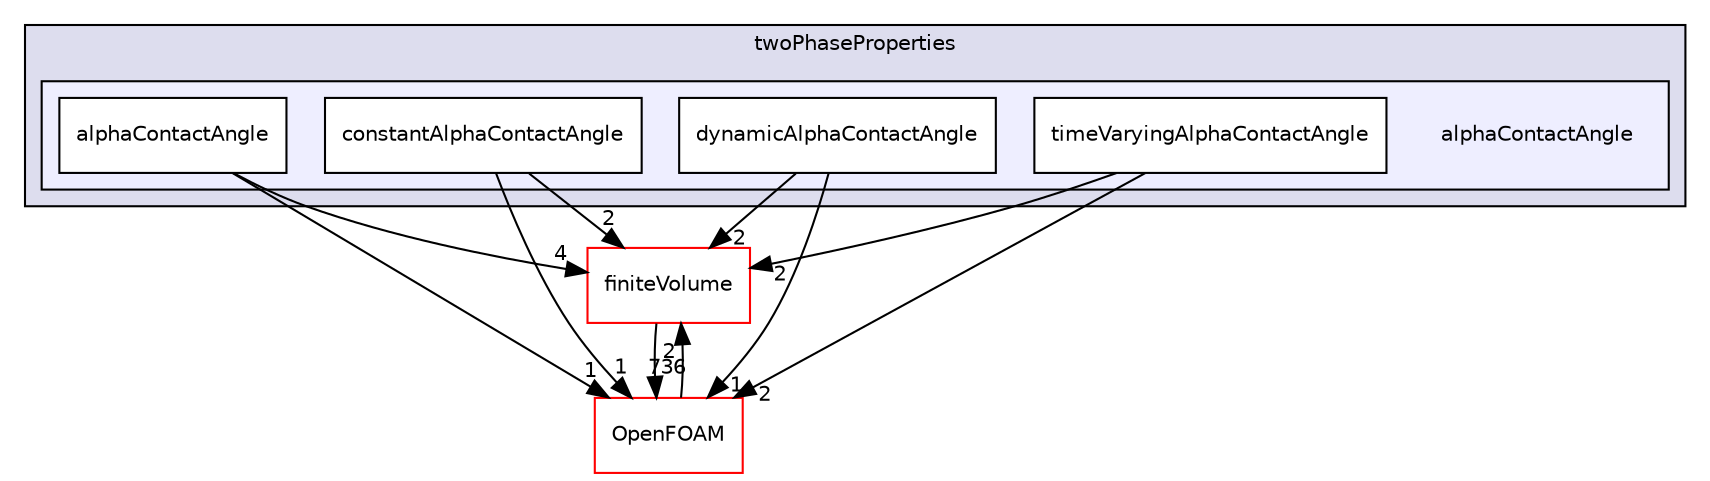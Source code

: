 digraph "src/transportModels/twoPhaseProperties/alphaContactAngle" {
  bgcolor=transparent;
  compound=true
  node [ fontsize="10", fontname="Helvetica"];
  edge [ labelfontsize="10", labelfontname="Helvetica"];
  subgraph clusterdir_3019d983b5a7602720418391e329a496 {
    graph [ bgcolor="#ddddee", pencolor="black", label="twoPhaseProperties" fontname="Helvetica", fontsize="10", URL="dir_3019d983b5a7602720418391e329a496.html"]
  subgraph clusterdir_b1ba5e17089ce8977fd49ed0dea41c50 {
    graph [ bgcolor="#eeeeff", pencolor="black", label="" URL="dir_b1ba5e17089ce8977fd49ed0dea41c50.html"];
    dir_b1ba5e17089ce8977fd49ed0dea41c50 [shape=plaintext label="alphaContactAngle"];
    dir_ac396c7ec5717b974fc19f96732d633c [shape=box label="alphaContactAngle" color="black" fillcolor="white" style="filled" URL="dir_ac396c7ec5717b974fc19f96732d633c.html"];
    dir_2ca00f793967543898d3eb328cb526df [shape=box label="constantAlphaContactAngle" color="black" fillcolor="white" style="filled" URL="dir_2ca00f793967543898d3eb328cb526df.html"];
    dir_38cc09aa106bbc9cba220356cb7f297c [shape=box label="dynamicAlphaContactAngle" color="black" fillcolor="white" style="filled" URL="dir_38cc09aa106bbc9cba220356cb7f297c.html"];
    dir_09cdfa7806b674e29ae1fef61f2e640a [shape=box label="timeVaryingAlphaContactAngle" color="black" fillcolor="white" style="filled" URL="dir_09cdfa7806b674e29ae1fef61f2e640a.html"];
  }
  }
  dir_9bd15774b555cf7259a6fa18f99fe99b [shape=box label="finiteVolume" color="red" URL="dir_9bd15774b555cf7259a6fa18f99fe99b.html"];
  dir_c5473ff19b20e6ec4dfe5c310b3778a8 [shape=box label="OpenFOAM" color="red" URL="dir_c5473ff19b20e6ec4dfe5c310b3778a8.html"];
  dir_ac396c7ec5717b974fc19f96732d633c->dir_9bd15774b555cf7259a6fa18f99fe99b [headlabel="4", labeldistance=1.5 headhref="dir_002956_000894.html"];
  dir_ac396c7ec5717b974fc19f96732d633c->dir_c5473ff19b20e6ec4dfe5c310b3778a8 [headlabel="1", labeldistance=1.5 headhref="dir_002956_001888.html"];
  dir_9bd15774b555cf7259a6fa18f99fe99b->dir_c5473ff19b20e6ec4dfe5c310b3778a8 [headlabel="736", labeldistance=1.5 headhref="dir_000894_001888.html"];
  dir_2ca00f793967543898d3eb328cb526df->dir_9bd15774b555cf7259a6fa18f99fe99b [headlabel="2", labeldistance=1.5 headhref="dir_002961_000894.html"];
  dir_2ca00f793967543898d3eb328cb526df->dir_c5473ff19b20e6ec4dfe5c310b3778a8 [headlabel="1", labeldistance=1.5 headhref="dir_002961_001888.html"];
  dir_09cdfa7806b674e29ae1fef61f2e640a->dir_9bd15774b555cf7259a6fa18f99fe99b [headlabel="2", labeldistance=1.5 headhref="dir_002963_000894.html"];
  dir_09cdfa7806b674e29ae1fef61f2e640a->dir_c5473ff19b20e6ec4dfe5c310b3778a8 [headlabel="2", labeldistance=1.5 headhref="dir_002963_001888.html"];
  dir_c5473ff19b20e6ec4dfe5c310b3778a8->dir_9bd15774b555cf7259a6fa18f99fe99b [headlabel="2", labeldistance=1.5 headhref="dir_001888_000894.html"];
  dir_38cc09aa106bbc9cba220356cb7f297c->dir_9bd15774b555cf7259a6fa18f99fe99b [headlabel="2", labeldistance=1.5 headhref="dir_002962_000894.html"];
  dir_38cc09aa106bbc9cba220356cb7f297c->dir_c5473ff19b20e6ec4dfe5c310b3778a8 [headlabel="1", labeldistance=1.5 headhref="dir_002962_001888.html"];
}
